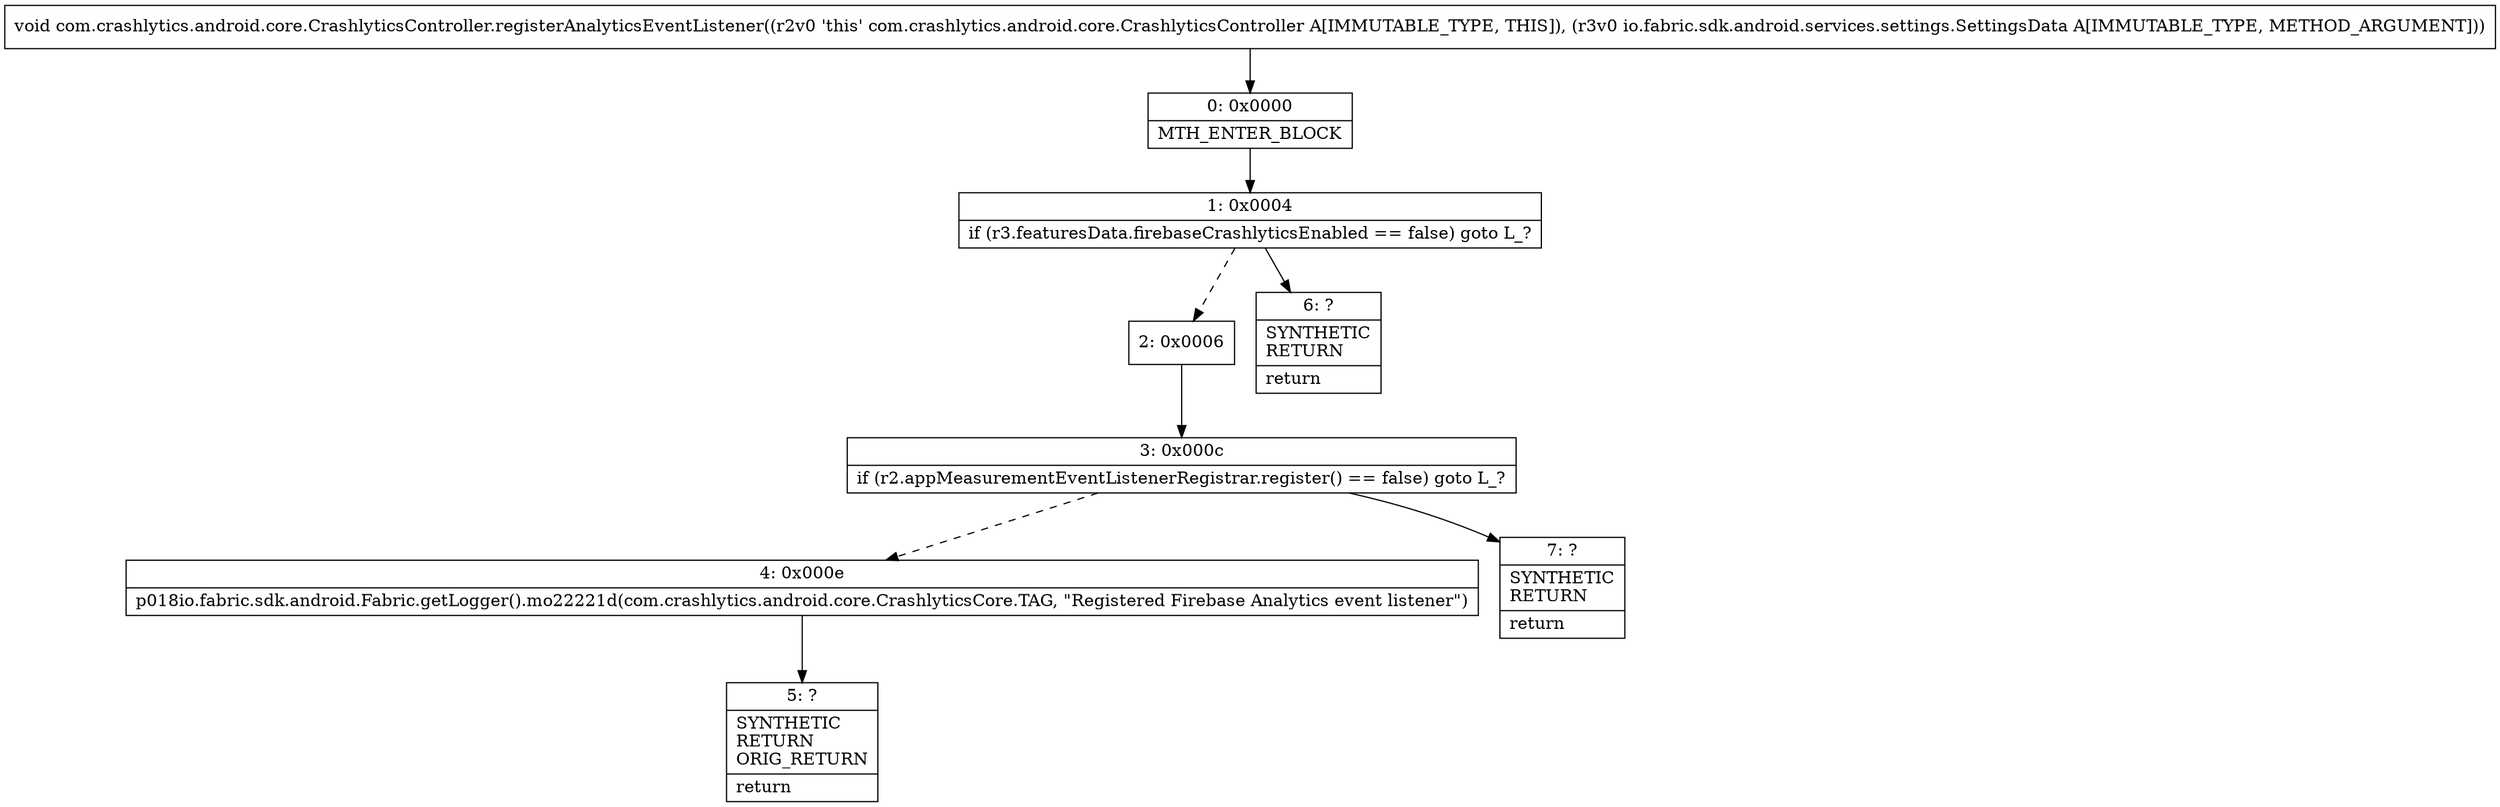 digraph "CFG forcom.crashlytics.android.core.CrashlyticsController.registerAnalyticsEventListener(Lio\/fabric\/sdk\/android\/services\/settings\/SettingsData;)V" {
Node_0 [shape=record,label="{0\:\ 0x0000|MTH_ENTER_BLOCK\l}"];
Node_1 [shape=record,label="{1\:\ 0x0004|if (r3.featuresData.firebaseCrashlyticsEnabled == false) goto L_?\l}"];
Node_2 [shape=record,label="{2\:\ 0x0006}"];
Node_3 [shape=record,label="{3\:\ 0x000c|if (r2.appMeasurementEventListenerRegistrar.register() == false) goto L_?\l}"];
Node_4 [shape=record,label="{4\:\ 0x000e|p018io.fabric.sdk.android.Fabric.getLogger().mo22221d(com.crashlytics.android.core.CrashlyticsCore.TAG, \"Registered Firebase Analytics event listener\")\l}"];
Node_5 [shape=record,label="{5\:\ ?|SYNTHETIC\lRETURN\lORIG_RETURN\l|return\l}"];
Node_6 [shape=record,label="{6\:\ ?|SYNTHETIC\lRETURN\l|return\l}"];
Node_7 [shape=record,label="{7\:\ ?|SYNTHETIC\lRETURN\l|return\l}"];
MethodNode[shape=record,label="{void com.crashlytics.android.core.CrashlyticsController.registerAnalyticsEventListener((r2v0 'this' com.crashlytics.android.core.CrashlyticsController A[IMMUTABLE_TYPE, THIS]), (r3v0 io.fabric.sdk.android.services.settings.SettingsData A[IMMUTABLE_TYPE, METHOD_ARGUMENT])) }"];
MethodNode -> Node_0;
Node_0 -> Node_1;
Node_1 -> Node_2[style=dashed];
Node_1 -> Node_6;
Node_2 -> Node_3;
Node_3 -> Node_4[style=dashed];
Node_3 -> Node_7;
Node_4 -> Node_5;
}

